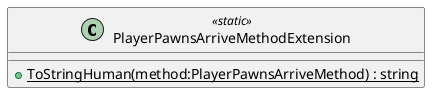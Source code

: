 @startuml
class PlayerPawnsArriveMethodExtension <<static>> {
    + {static} ToStringHuman(method:PlayerPawnsArriveMethod) : string
}
@enduml
